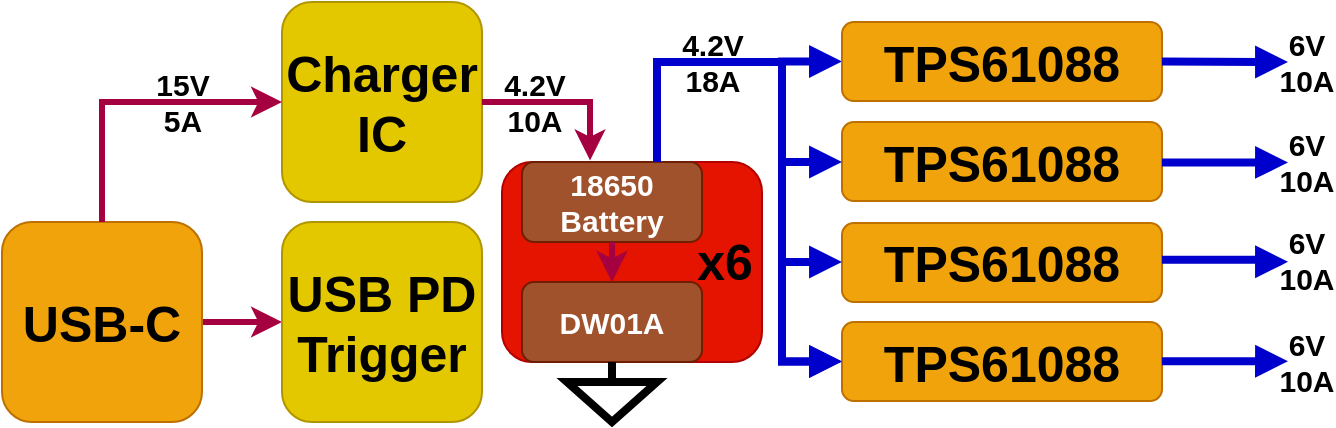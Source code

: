 <mxfile version="24.7.8">
  <diagram name="Страница — 1" id="lxiVYJkcwfHjow6NeGSs">
    <mxGraphModel dx="819" dy="478" grid="0" gridSize="10" guides="1" tooltips="1" connect="1" arrows="1" fold="1" page="1" pageScale="1" pageWidth="3300" pageHeight="4681" background="#ffffff" math="0" shadow="0">
      <root>
        <mxCell id="0" />
        <mxCell id="1" parent="0" />
        <mxCell id="o3dH4B3-5PKVPGaBKZ95-18" value="" style="rounded=1;whiteSpace=wrap;html=1;fillColor=#e51400;fontColor=#ffffff;strokeColor=#B20000;fontStyle=1;fontSize=15;" vertex="1" parent="1">
          <mxGeometry x="760" y="440" width="130" height="100" as="geometry" />
        </mxCell>
        <mxCell id="o3dH4B3-5PKVPGaBKZ95-3" value="" style="edgeStyle=orthogonalEdgeStyle;rounded=0;orthogonalLoop=1;jettySize=auto;html=1;fillColor=#d80073;strokeColor=#A50040;strokeWidth=3;" edge="1" parent="1" source="o3dH4B3-5PKVPGaBKZ95-1" target="o3dH4B3-5PKVPGaBKZ95-2">
          <mxGeometry relative="1" as="geometry" />
        </mxCell>
        <mxCell id="o3dH4B3-5PKVPGaBKZ95-1" value="USB-C" style="rounded=1;whiteSpace=wrap;html=1;fillColor=#f0a30a;fontColor=#000000;strokeColor=#BD7000;fontStyle=1;fontSize=25;" vertex="1" parent="1">
          <mxGeometry x="510" y="470" width="100" height="100" as="geometry" />
        </mxCell>
        <mxCell id="o3dH4B3-5PKVPGaBKZ95-2" value="USB PD&lt;div style=&quot;font-size: 25px;&quot;&gt;Trigger&lt;/div&gt;" style="rounded=1;whiteSpace=wrap;html=1;fillColor=#e3c800;fontColor=#000000;strokeColor=#B09500;fontStyle=1;fontSize=25;" vertex="1" parent="1">
          <mxGeometry x="650" y="470" width="100" height="100" as="geometry" />
        </mxCell>
        <mxCell id="o3dH4B3-5PKVPGaBKZ95-5" value="Charger IC" style="rounded=1;whiteSpace=wrap;html=1;fillColor=#e3c800;fontColor=#000000;strokeColor=#B09500;fontStyle=1;fontSize=25;" vertex="1" parent="1">
          <mxGeometry x="650" y="360" width="100" height="100" as="geometry" />
        </mxCell>
        <mxCell id="o3dH4B3-5PKVPGaBKZ95-6" value="" style="edgeStyle=orthogonalEdgeStyle;rounded=0;orthogonalLoop=1;jettySize=auto;html=1;fillColor=#d80073;strokeColor=#A50040;strokeWidth=3;exitX=0.5;exitY=0;exitDx=0;exitDy=0;entryX=0;entryY=0.5;entryDx=0;entryDy=0;" edge="1" parent="1" source="o3dH4B3-5PKVPGaBKZ95-1" target="o3dH4B3-5PKVPGaBKZ95-5">
          <mxGeometry relative="1" as="geometry">
            <mxPoint x="600" y="419.74" as="sourcePoint" />
            <mxPoint x="640" y="419.74" as="targetPoint" />
          </mxGeometry>
        </mxCell>
        <mxCell id="o3dH4B3-5PKVPGaBKZ95-7" value="15V&lt;div&gt;5A&lt;/div&gt;" style="edgeLabel;html=1;align=center;verticalAlign=middle;resizable=0;points=[];labelBackgroundColor=none;fontSize=15;fontColor=#000000;fontStyle=1" vertex="1" connectable="0" parent="o3dH4B3-5PKVPGaBKZ95-6">
          <mxGeometry x="0.054" y="-1" relative="1" as="geometry">
            <mxPoint x="21" y="-1" as="offset" />
          </mxGeometry>
        </mxCell>
        <mxCell id="o3dH4B3-5PKVPGaBKZ95-8" value="DW01A" style="rounded=1;whiteSpace=wrap;html=1;fillColor=#a0522d;fontColor=#ffffff;strokeColor=#6D1F00;fontStyle=1;fontSize=15;" vertex="1" parent="1">
          <mxGeometry x="770" y="500" width="90" height="40" as="geometry" />
        </mxCell>
        <mxCell id="o3dH4B3-5PKVPGaBKZ95-9" value="18650&lt;div&gt;Battery&lt;/div&gt;" style="rounded=1;whiteSpace=wrap;html=1;fillColor=#a0522d;fontColor=#ffffff;strokeColor=#6D1F00;fontStyle=1;fontSize=15;" vertex="1" parent="1">
          <mxGeometry x="770" y="440" width="90" height="40" as="geometry" />
        </mxCell>
        <mxCell id="o3dH4B3-5PKVPGaBKZ95-13" value="" style="edgeStyle=orthogonalEdgeStyle;rounded=0;orthogonalLoop=1;jettySize=auto;html=1;fillColor=#d80073;strokeColor=#A50040;strokeWidth=3;exitX=0.5;exitY=1;exitDx=0;exitDy=0;entryX=0.5;entryY=0;entryDx=0;entryDy=0;" edge="1" parent="1" source="o3dH4B3-5PKVPGaBKZ95-9" target="o3dH4B3-5PKVPGaBKZ95-8">
          <mxGeometry relative="1" as="geometry">
            <mxPoint x="740" y="490" as="sourcePoint" />
            <mxPoint x="780" y="490" as="targetPoint" />
          </mxGeometry>
        </mxCell>
        <mxCell id="o3dH4B3-5PKVPGaBKZ95-14" value="" style="pointerEvents=1;verticalLabelPosition=bottom;shadow=0;dashed=0;align=center;html=1;verticalAlign=top;shape=mxgraph.electrical.signal_sources.signal_ground;strokeColor=#000000;strokeWidth=4;" vertex="1" parent="1">
          <mxGeometry x="792.5" y="540" width="45" height="30" as="geometry" />
        </mxCell>
        <mxCell id="o3dH4B3-5PKVPGaBKZ95-16" value="" style="edgeStyle=orthogonalEdgeStyle;rounded=0;orthogonalLoop=1;jettySize=auto;html=1;fillColor=#d80073;strokeColor=#A50040;strokeWidth=3;exitX=1;exitY=0.5;exitDx=0;exitDy=0;entryX=0.378;entryY=-0.02;entryDx=0;entryDy=0;entryPerimeter=0;" edge="1" parent="1" source="o3dH4B3-5PKVPGaBKZ95-5" target="o3dH4B3-5PKVPGaBKZ95-9">
          <mxGeometry relative="1" as="geometry">
            <mxPoint x="750" y="370" as="sourcePoint" />
            <mxPoint x="840" y="310" as="targetPoint" />
          </mxGeometry>
        </mxCell>
        <mxCell id="o3dH4B3-5PKVPGaBKZ95-17" value="4.2V&lt;div&gt;10A&lt;/div&gt;" style="edgeLabel;html=1;align=center;verticalAlign=middle;resizable=0;points=[];labelBackgroundColor=none;fontSize=15;fontColor=#000000;fontStyle=1" vertex="1" connectable="0" parent="o3dH4B3-5PKVPGaBKZ95-16">
          <mxGeometry x="0.054" y="-1" relative="1" as="geometry">
            <mxPoint x="-18" y="-1" as="offset" />
          </mxGeometry>
        </mxCell>
        <mxCell id="o3dH4B3-5PKVPGaBKZ95-19" value="x6" style="edgeLabel;html=1;align=center;verticalAlign=middle;resizable=0;points=[];labelBackgroundColor=none;fontSize=25;fontColor=#000000;fontStyle=1" vertex="1" connectable="0" parent="1">
          <mxGeometry x="872" y="520" as="geometry">
            <mxPoint x="-1" y="-31" as="offset" />
          </mxGeometry>
        </mxCell>
        <mxCell id="o3dH4B3-5PKVPGaBKZ95-30" style="edgeStyle=orthogonalEdgeStyle;rounded=0;orthogonalLoop=1;jettySize=auto;html=1;exitX=0;exitY=0.5;exitDx=0;exitDy=0;strokeColor=#0000cc;strokeWidth=4;endArrow=none;endFill=0;startArrow=block;startFill=1;" edge="1" parent="1" source="o3dH4B3-5PKVPGaBKZ95-21">
          <mxGeometry relative="1" as="geometry">
            <mxPoint x="900" y="400" as="targetPoint" />
            <Array as="points">
              <mxPoint x="900" y="390" />
            </Array>
          </mxGeometry>
        </mxCell>
        <mxCell id="o3dH4B3-5PKVPGaBKZ95-21" value="TPS61088" style="rounded=1;whiteSpace=wrap;html=1;fillColor=#f0a30a;fontColor=#000000;strokeColor=#BD7000;fontStyle=1;fontSize=25;" vertex="1" parent="1">
          <mxGeometry x="930" y="370" width="160" height="39.49" as="geometry" />
        </mxCell>
        <mxCell id="o3dH4B3-5PKVPGaBKZ95-26" value="TPS61088" style="rounded=1;whiteSpace=wrap;html=1;fillColor=#f0a30a;fontColor=#000000;strokeColor=#BD7000;fontStyle=1;fontSize=25;" vertex="1" parent="1">
          <mxGeometry x="930" y="420" width="160" height="39.49" as="geometry" />
        </mxCell>
        <mxCell id="o3dH4B3-5PKVPGaBKZ95-27" value="TPS61088" style="rounded=1;whiteSpace=wrap;html=1;fillColor=#f0a30a;fontColor=#000000;strokeColor=#BD7000;fontStyle=1;fontSize=25;" vertex="1" parent="1">
          <mxGeometry x="930" y="470.51" width="160" height="39.49" as="geometry" />
        </mxCell>
        <mxCell id="o3dH4B3-5PKVPGaBKZ95-29" style="edgeStyle=orthogonalEdgeStyle;rounded=0;orthogonalLoop=1;jettySize=auto;html=1;exitX=0;exitY=0.5;exitDx=0;exitDy=0;entryX=0.75;entryY=0;entryDx=0;entryDy=0;strokeColor=#0000cc;strokeWidth=4;endArrow=none;endFill=0;startArrow=block;startFill=1;" edge="1" parent="1" source="o3dH4B3-5PKVPGaBKZ95-28" target="o3dH4B3-5PKVPGaBKZ95-9">
          <mxGeometry relative="1" as="geometry">
            <mxPoint x="910" y="430" as="targetPoint" />
            <Array as="points">
              <mxPoint x="900" y="540" />
              <mxPoint x="900" y="390" />
              <mxPoint x="838" y="390" />
            </Array>
          </mxGeometry>
        </mxCell>
        <mxCell id="o3dH4B3-5PKVPGaBKZ95-28" value="TPS61088" style="rounded=1;whiteSpace=wrap;html=1;fillColor=#f0a30a;fontColor=#000000;strokeColor=#BD7000;fontStyle=1;fontSize=25;" vertex="1" parent="1">
          <mxGeometry x="930" y="520" width="160" height="39.49" as="geometry" />
        </mxCell>
        <mxCell id="o3dH4B3-5PKVPGaBKZ95-32" style="edgeStyle=orthogonalEdgeStyle;rounded=0;orthogonalLoop=1;jettySize=auto;html=1;exitX=0;exitY=0.5;exitDx=0;exitDy=0;entryX=0.75;entryY=0;entryDx=0;entryDy=0;strokeColor=#0000cc;strokeWidth=4;endArrow=none;endFill=0;startArrow=block;startFill=1;" edge="1" parent="1" source="o3dH4B3-5PKVPGaBKZ95-28" target="o3dH4B3-5PKVPGaBKZ95-9">
          <mxGeometry relative="1" as="geometry">
            <mxPoint x="838" y="440" as="targetPoint" />
            <mxPoint x="930" y="540" as="sourcePoint" />
            <Array as="points">
              <mxPoint x="900" y="540" />
              <mxPoint x="900" y="390" />
              <mxPoint x="838" y="390" />
            </Array>
          </mxGeometry>
        </mxCell>
        <mxCell id="o3dH4B3-5PKVPGaBKZ95-33" style="edgeStyle=orthogonalEdgeStyle;rounded=0;orthogonalLoop=1;jettySize=auto;html=1;exitX=0;exitY=0.5;exitDx=0;exitDy=0;strokeColor=#0000cc;strokeWidth=4;endArrow=none;endFill=0;startArrow=block;startFill=1;" edge="1" parent="1">
          <mxGeometry relative="1" as="geometry">
            <mxPoint x="900" y="450" as="targetPoint" />
            <mxPoint x="930" y="440" as="sourcePoint" />
            <Array as="points">
              <mxPoint x="900" y="440" />
            </Array>
          </mxGeometry>
        </mxCell>
        <mxCell id="o3dH4B3-5PKVPGaBKZ95-34" style="edgeStyle=orthogonalEdgeStyle;rounded=0;orthogonalLoop=1;jettySize=auto;html=1;exitX=0;exitY=0.5;exitDx=0;exitDy=0;strokeColor=#0000cc;strokeWidth=4;endArrow=none;endFill=0;startArrow=block;startFill=1;" edge="1" parent="1">
          <mxGeometry relative="1" as="geometry">
            <mxPoint x="900" y="500" as="targetPoint" />
            <mxPoint x="930" y="490" as="sourcePoint" />
            <Array as="points">
              <mxPoint x="900" y="490" />
            </Array>
          </mxGeometry>
        </mxCell>
        <mxCell id="o3dH4B3-5PKVPGaBKZ95-35" value="4.2V&lt;div&gt;18A&lt;/div&gt;" style="edgeLabel;html=1;align=center;verticalAlign=middle;resizable=0;points=[];labelBackgroundColor=none;fontSize=15;fontColor=#000000;fontStyle=1" vertex="1" connectable="0" parent="1">
          <mxGeometry x="865" y="389.74" as="geometry" />
        </mxCell>
        <mxCell id="o3dH4B3-5PKVPGaBKZ95-37" style="edgeStyle=orthogonalEdgeStyle;rounded=0;orthogonalLoop=1;jettySize=auto;html=1;strokeColor=#0000cc;strokeWidth=4;endArrow=none;endFill=0;startArrow=block;startFill=1;entryX=1;entryY=0.5;entryDx=0;entryDy=0;" edge="1" parent="1" target="o3dH4B3-5PKVPGaBKZ95-21">
          <mxGeometry relative="1" as="geometry">
            <mxPoint x="1127" y="384" as="targetPoint" />
            <mxPoint x="1153" y="390" as="sourcePoint" />
            <Array as="points">
              <mxPoint x="1140" y="390" />
              <mxPoint x="1115" y="389" />
            </Array>
          </mxGeometry>
        </mxCell>
        <mxCell id="o3dH4B3-5PKVPGaBKZ95-38" value="6V&lt;div style=&quot;font-size: 15px;&quot;&gt;10A&lt;/div&gt;" style="edgeLabel;html=1;align=center;verticalAlign=middle;resizable=0;points=[];labelBackgroundColor=none;fontColor=#000000;fontSize=15;fontStyle=1" vertex="1" connectable="0" parent="o3dH4B3-5PKVPGaBKZ95-37">
          <mxGeometry x="-0.122" relative="1" as="geometry">
            <mxPoint x="36" as="offset" />
          </mxGeometry>
        </mxCell>
        <mxCell id="o3dH4B3-5PKVPGaBKZ95-39" style="edgeStyle=orthogonalEdgeStyle;rounded=0;orthogonalLoop=1;jettySize=auto;html=1;strokeColor=#0000cc;strokeWidth=4;endArrow=none;endFill=0;startArrow=block;startFill=1;entryX=1;entryY=0.5;entryDx=0;entryDy=0;" edge="1" parent="1">
          <mxGeometry relative="1" as="geometry">
            <mxPoint x="1090" y="440.22" as="targetPoint" />
            <mxPoint x="1153" y="440.22" as="sourcePoint" />
            <Array as="points">
              <mxPoint x="1140" y="440.22" />
              <mxPoint x="1115" y="439.22" />
            </Array>
          </mxGeometry>
        </mxCell>
        <mxCell id="o3dH4B3-5PKVPGaBKZ95-40" value="6V&lt;div style=&quot;font-size: 15px;&quot;&gt;10A&lt;/div&gt;" style="edgeLabel;html=1;align=center;verticalAlign=middle;resizable=0;points=[];labelBackgroundColor=none;fontColor=#000000;fontSize=15;fontStyle=1" vertex="1" connectable="0" parent="o3dH4B3-5PKVPGaBKZ95-39">
          <mxGeometry x="-0.122" relative="1" as="geometry">
            <mxPoint x="36" as="offset" />
          </mxGeometry>
        </mxCell>
        <mxCell id="o3dH4B3-5PKVPGaBKZ95-41" style="edgeStyle=orthogonalEdgeStyle;rounded=0;orthogonalLoop=1;jettySize=auto;html=1;strokeColor=#0000cc;strokeWidth=4;endArrow=none;endFill=0;startArrow=block;startFill=1;entryX=1;entryY=0.5;entryDx=0;entryDy=0;" edge="1" parent="1">
          <mxGeometry relative="1" as="geometry">
            <mxPoint x="1090" y="489.9" as="targetPoint" />
            <mxPoint x="1153" y="489.9" as="sourcePoint" />
            <Array as="points">
              <mxPoint x="1140" y="489.9" />
              <mxPoint x="1115" y="488.9" />
            </Array>
          </mxGeometry>
        </mxCell>
        <mxCell id="o3dH4B3-5PKVPGaBKZ95-42" value="6V&lt;div style=&quot;font-size: 15px;&quot;&gt;10A&lt;/div&gt;" style="edgeLabel;html=1;align=center;verticalAlign=middle;resizable=0;points=[];labelBackgroundColor=none;fontColor=#000000;fontSize=15;fontStyle=1" vertex="1" connectable="0" parent="o3dH4B3-5PKVPGaBKZ95-41">
          <mxGeometry x="-0.122" relative="1" as="geometry">
            <mxPoint x="36" as="offset" />
          </mxGeometry>
        </mxCell>
        <mxCell id="o3dH4B3-5PKVPGaBKZ95-43" style="edgeStyle=orthogonalEdgeStyle;rounded=0;orthogonalLoop=1;jettySize=auto;html=1;strokeColor=#0000cc;strokeWidth=4;endArrow=none;endFill=0;startArrow=block;startFill=1;entryX=1;entryY=0.5;entryDx=0;entryDy=0;" edge="1" parent="1">
          <mxGeometry relative="1" as="geometry">
            <mxPoint x="1090" y="539.64" as="targetPoint" />
            <mxPoint x="1153" y="539.64" as="sourcePoint" />
            <Array as="points">
              <mxPoint x="1140" y="539.64" />
              <mxPoint x="1115" y="538.64" />
            </Array>
          </mxGeometry>
        </mxCell>
        <mxCell id="o3dH4B3-5PKVPGaBKZ95-44" value="6V&lt;div style=&quot;font-size: 15px;&quot;&gt;10A&lt;/div&gt;" style="edgeLabel;html=1;align=center;verticalAlign=middle;resizable=0;points=[];labelBackgroundColor=none;fontColor=#000000;fontSize=15;fontStyle=1" vertex="1" connectable="0" parent="o3dH4B3-5PKVPGaBKZ95-43">
          <mxGeometry x="-0.122" relative="1" as="geometry">
            <mxPoint x="36" as="offset" />
          </mxGeometry>
        </mxCell>
      </root>
    </mxGraphModel>
  </diagram>
</mxfile>
